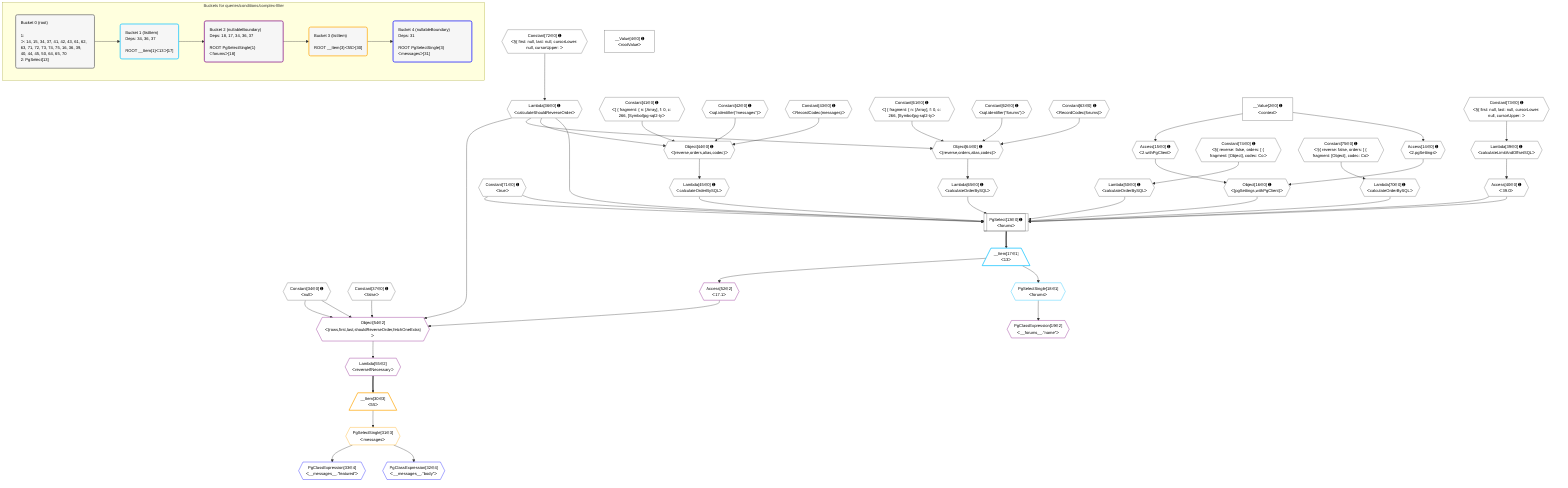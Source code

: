 %%{init: {'themeVariables': { 'fontSize': '12px'}}}%%
graph TD
    classDef path fill:#eee,stroke:#000,color:#000
    classDef plan fill:#fff,stroke-width:1px,color:#000
    classDef itemplan fill:#fff,stroke-width:2px,color:#000
    classDef unbatchedplan fill:#dff,stroke-width:1px,color:#000
    classDef sideeffectplan fill:#fcc,stroke-width:2px,color:#000
    classDef bucket fill:#f6f6f6,color:#000,stroke-width:2px,text-align:left


    %% plan dependencies
    PgSelect13[["PgSelect[13∈0] ➊<br />ᐸforumsᐳ"]]:::plan
    Object16{{"Object[16∈0] ➊<br />ᐸ{pgSettings,withPgClient}ᐳ"}}:::plan
    Constant71{{"Constant[71∈0] ➊<br />ᐸtrueᐳ"}}:::plan
    Access40{{"Access[40∈0] ➊<br />ᐸ39.0ᐳ"}}:::plan
    Lambda45{{"Lambda[45∈0] ➊<br />ᐸcalculateOrderBySQLᐳ"}}:::plan
    Lambda50{{"Lambda[50∈0] ➊<br />ᐸcalculateOrderBySQLᐳ"}}:::plan
    Lambda36{{"Lambda[36∈0] ➊<br />ᐸcalculateShouldReverseOrderᐳ"}}:::plan
    Lambda65{{"Lambda[65∈0] ➊<br />ᐸcalculateOrderBySQLᐳ"}}:::plan
    Lambda70{{"Lambda[70∈0] ➊<br />ᐸcalculateOrderBySQLᐳ"}}:::plan
    Object16 & Constant71 & Constant71 & Access40 & Lambda45 & Lambda50 & Lambda36 & Access40 & Lambda65 & Lambda70 --> PgSelect13
    Object44{{"Object[44∈0] ➊<br />ᐸ{reverse,orders,alias,codec}ᐳ"}}:::plan
    Constant41{{"Constant[41∈0] ➊<br />ᐸ[ { fragment: { n: [Array], f: 0, c: 266, [Symbol(pg-sql2-tyᐳ"}}:::plan
    Constant42{{"Constant[42∈0] ➊<br />ᐸsql.identifier(”messages”)ᐳ"}}:::plan
    Constant43{{"Constant[43∈0] ➊<br />ᐸRecordCodec(messages)ᐳ"}}:::plan
    Lambda36 & Constant41 & Constant42 & Constant43 --> Object44
    Object64{{"Object[64∈0] ➊<br />ᐸ{reverse,orders,alias,codec}ᐳ"}}:::plan
    Constant61{{"Constant[61∈0] ➊<br />ᐸ[ { fragment: { n: [Array], f: 0, c: 266, [Symbol(pg-sql2-tyᐳ"}}:::plan
    Constant62{{"Constant[62∈0] ➊<br />ᐸsql.identifier(”forums”)ᐳ"}}:::plan
    Constant63{{"Constant[63∈0] ➊<br />ᐸRecordCodec(forums)ᐳ"}}:::plan
    Lambda36 & Constant61 & Constant62 & Constant63 --> Object64
    Access14{{"Access[14∈0] ➊<br />ᐸ2.pgSettingsᐳ"}}:::plan
    Access15{{"Access[15∈0] ➊<br />ᐸ2.withPgClientᐳ"}}:::plan
    Access14 & Access15 --> Object16
    __Value2["__Value[2∈0] ➊<br />ᐸcontextᐳ"]:::plan
    __Value2 --> Access14
    __Value2 --> Access15
    Constant72{{"Constant[72∈0] ➊<br />ᐸ§{ first: null, last: null, cursorLower: null, cursorUpper: ᐳ"}}:::plan
    Constant72 --> Lambda36
    Lambda39{{"Lambda[39∈0] ➊<br />ᐸcalculateLimitAndOffsetSQLᐳ"}}:::plan
    Constant73{{"Constant[73∈0] ➊<br />ᐸ§{ first: null, last: null, cursorLower: null, cursorUpper: ᐳ"}}:::plan
    Constant73 --> Lambda39
    Lambda39 --> Access40
    Object44 --> Lambda45
    Constant74{{"Constant[74∈0] ➊<br />ᐸ§{ reverse: false, orders: [ { fragment: [Object], codec: Coᐳ"}}:::plan
    Constant74 --> Lambda50
    Object64 --> Lambda65
    Constant75{{"Constant[75∈0] ➊<br />ᐸ§{ reverse: false, orders: [ { fragment: [Object], codec: Coᐳ"}}:::plan
    Constant75 --> Lambda70
    __Value4["__Value[4∈0] ➊<br />ᐸrootValueᐳ"]:::plan
    Constant34{{"Constant[34∈0] ➊<br />ᐸnullᐳ"}}:::plan
    Constant37{{"Constant[37∈0] ➊<br />ᐸfalseᐳ"}}:::plan
    __Item17[/"__Item[17∈1]<br />ᐸ13ᐳ"\]:::itemplan
    PgSelect13 ==> __Item17
    PgSelectSingle18{{"PgSelectSingle[18∈1]<br />ᐸforumsᐳ"}}:::plan
    __Item17 --> PgSelectSingle18
    Object54{{"Object[54∈2]<br />ᐸ{rows,first,last,shouldReverseOrder,fetchOneExtra}ᐳ"}}:::plan
    Access52{{"Access[52∈2]<br />ᐸ17.1ᐳ"}}:::plan
    Access52 & Constant34 & Constant34 & Lambda36 & Constant37 --> Object54
    PgClassExpression19{{"PgClassExpression[19∈2]<br />ᐸ__forums__.”name”ᐳ"}}:::plan
    PgSelectSingle18 --> PgClassExpression19
    __Item17 --> Access52
    Lambda55{{"Lambda[55∈2]<br />ᐸreverseIfNecessaryᐳ"}}:::plan
    Object54 --> Lambda55
    __Item30[/"__Item[30∈3]<br />ᐸ55ᐳ"\]:::itemplan
    Lambda55 ==> __Item30
    PgSelectSingle31{{"PgSelectSingle[31∈3]<br />ᐸmessagesᐳ"}}:::plan
    __Item30 --> PgSelectSingle31
    PgClassExpression32{{"PgClassExpression[32∈4]<br />ᐸ__messages__.”body”ᐳ"}}:::plan
    PgSelectSingle31 --> PgClassExpression32
    PgClassExpression33{{"PgClassExpression[33∈4]<br />ᐸ__messages__.”featured”ᐳ"}}:::plan
    PgSelectSingle31 --> PgClassExpression33

    %% define steps

    subgraph "Buckets for queries/conditions/complex-filter"
    Bucket0("Bucket 0 (root)<br /><br />1: <br />ᐳ: 14, 15, 34, 37, 41, 42, 43, 61, 62, 63, 71, 72, 73, 74, 75, 16, 36, 39, 40, 44, 45, 50, 64, 65, 70<br />2: PgSelect[13]"):::bucket
    classDef bucket0 stroke:#696969
    class Bucket0,__Value2,__Value4,PgSelect13,Access14,Access15,Object16,Constant34,Lambda36,Constant37,Lambda39,Access40,Constant41,Constant42,Constant43,Object44,Lambda45,Lambda50,Constant61,Constant62,Constant63,Object64,Lambda65,Lambda70,Constant71,Constant72,Constant73,Constant74,Constant75 bucket0
    Bucket1("Bucket 1 (listItem)<br />Deps: 34, 36, 37<br /><br />ROOT __Item{1}ᐸ13ᐳ[17]"):::bucket
    classDef bucket1 stroke:#00bfff
    class Bucket1,__Item17,PgSelectSingle18 bucket1
    Bucket2("Bucket 2 (nullableBoundary)<br />Deps: 18, 17, 34, 36, 37<br /><br />ROOT PgSelectSingle{1}ᐸforumsᐳ[18]"):::bucket
    classDef bucket2 stroke:#7f007f
    class Bucket2,PgClassExpression19,Access52,Object54,Lambda55 bucket2
    Bucket3("Bucket 3 (listItem)<br /><br />ROOT __Item{3}ᐸ55ᐳ[30]"):::bucket
    classDef bucket3 stroke:#ffa500
    class Bucket3,__Item30,PgSelectSingle31 bucket3
    Bucket4("Bucket 4 (nullableBoundary)<br />Deps: 31<br /><br />ROOT PgSelectSingle{3}ᐸmessagesᐳ[31]"):::bucket
    classDef bucket4 stroke:#0000ff
    class Bucket4,PgClassExpression32,PgClassExpression33 bucket4
    Bucket0 --> Bucket1
    Bucket1 --> Bucket2
    Bucket2 --> Bucket3
    Bucket3 --> Bucket4
    end